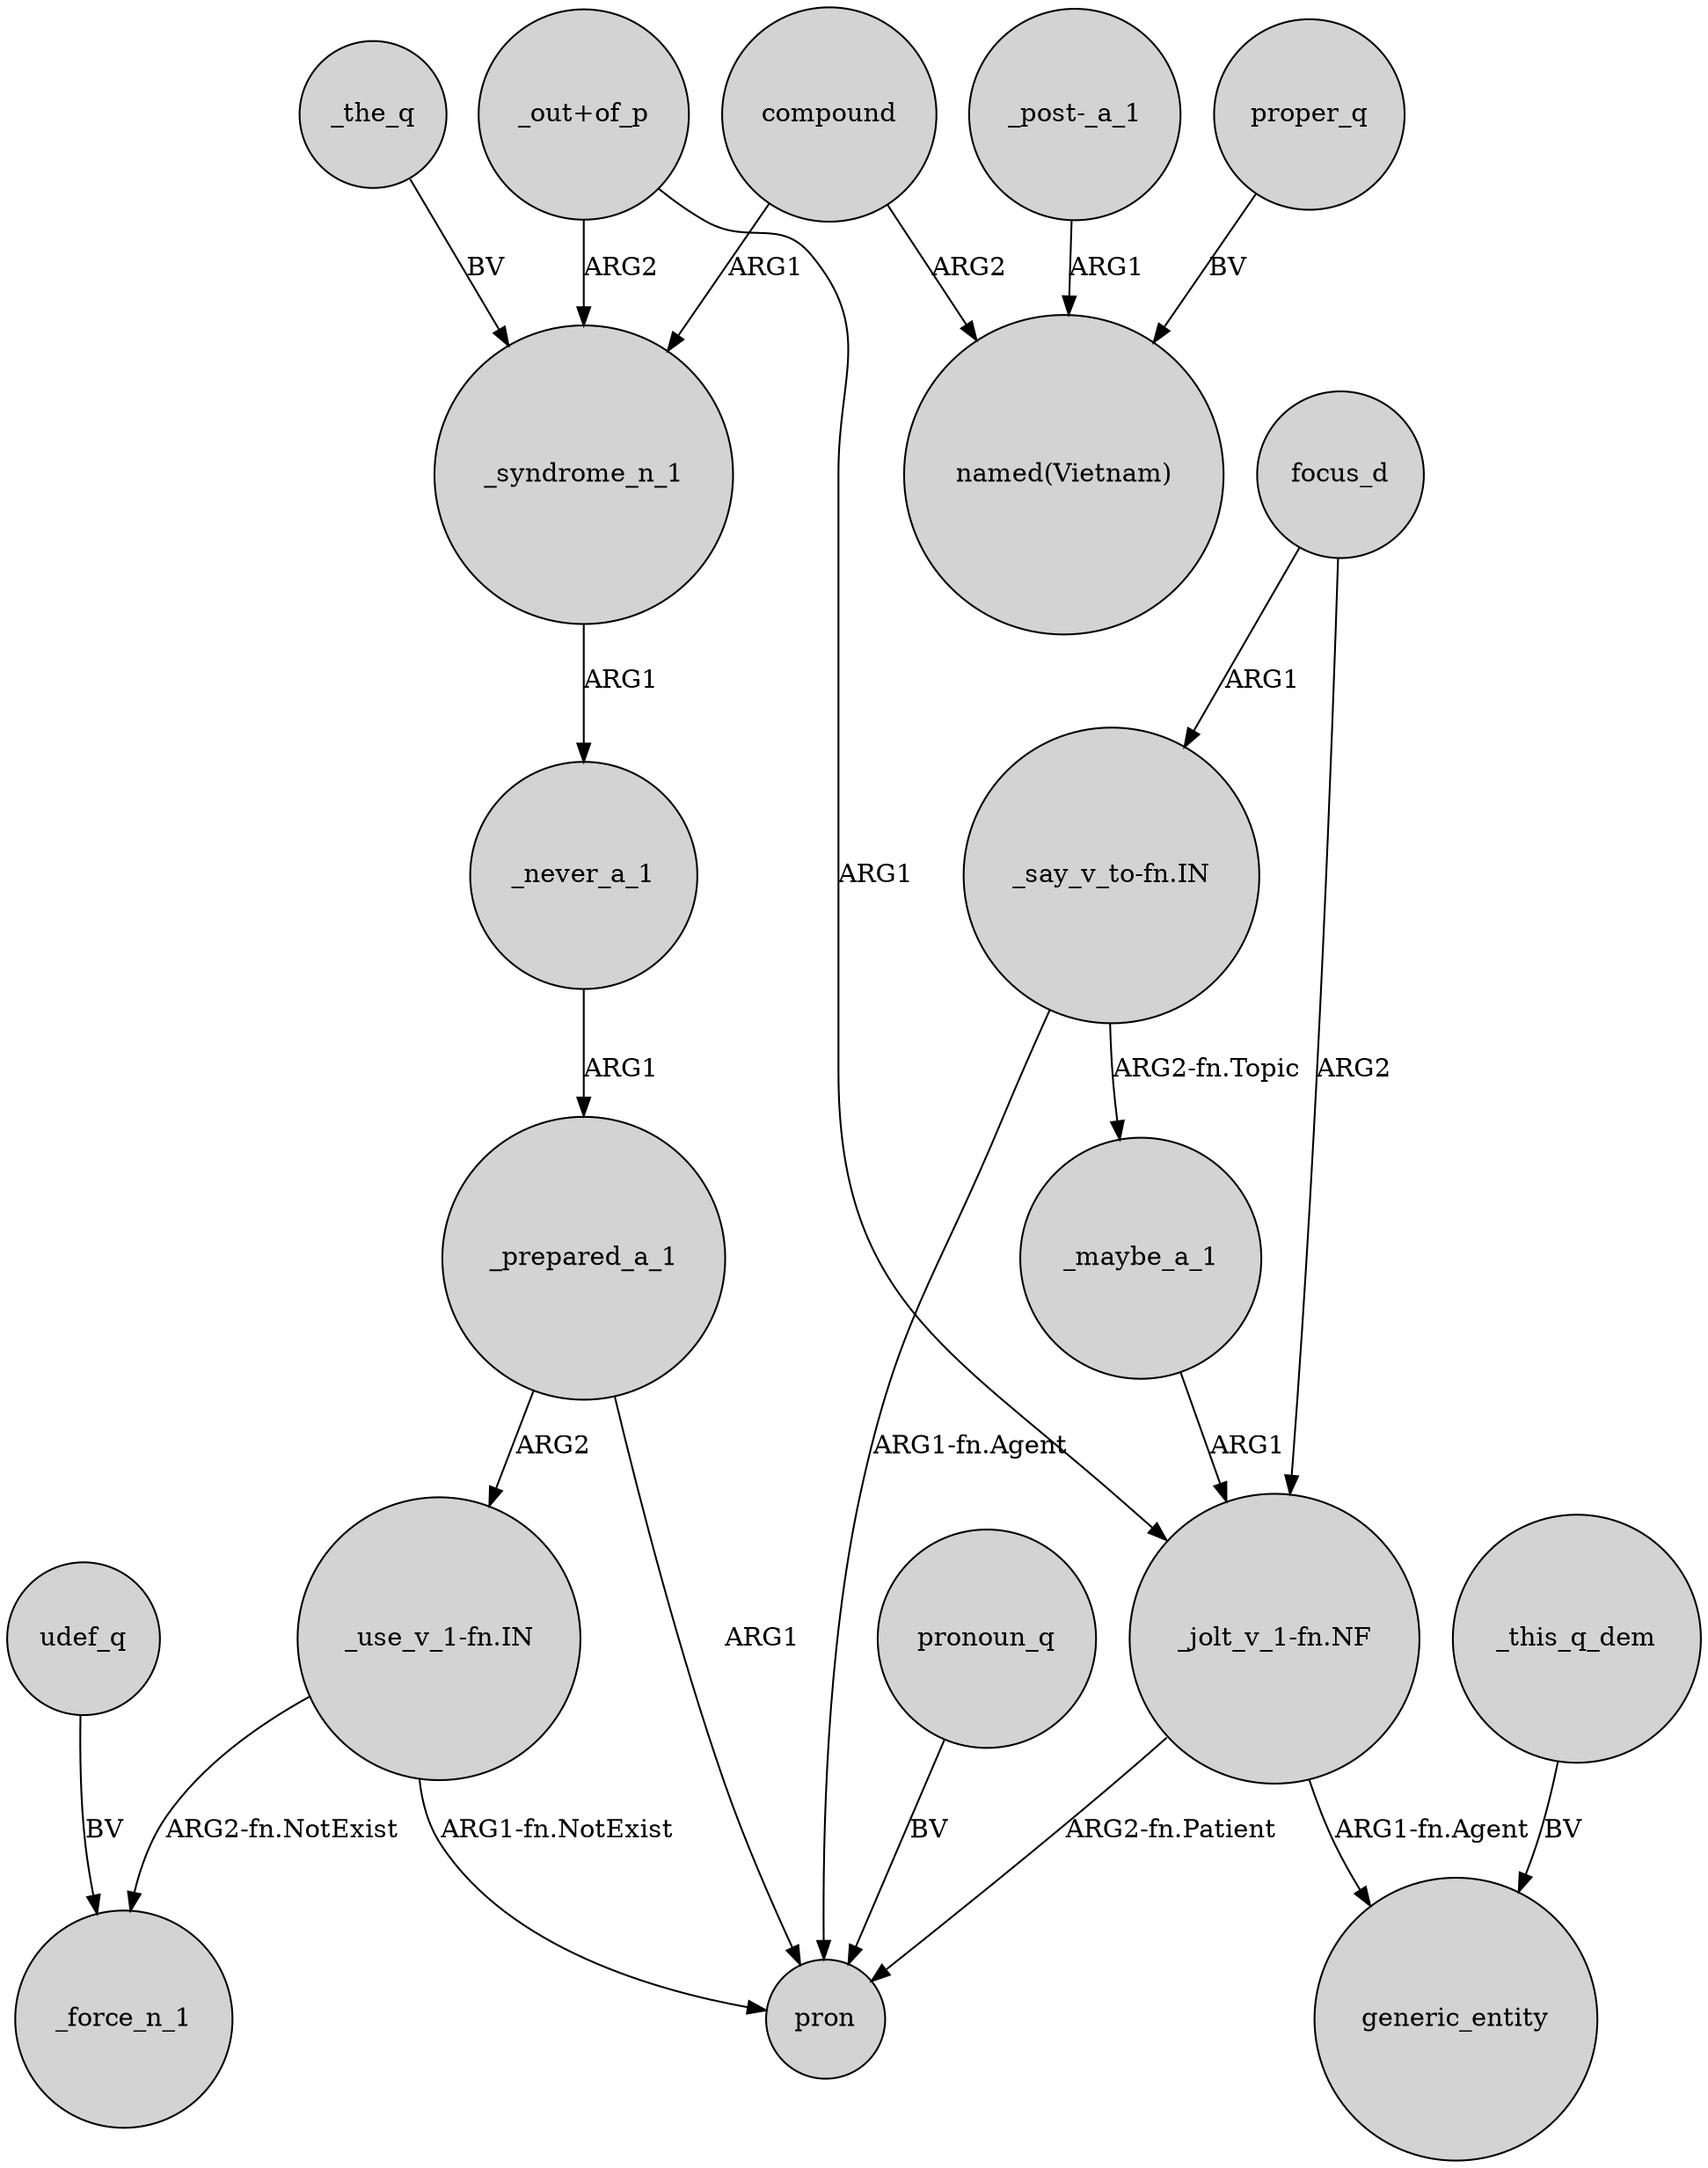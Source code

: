 digraph {
	node [shape=circle style=filled]
	"_out+of_p" -> "_jolt_v_1-fn.NF" [label=ARG1]
	"_jolt_v_1-fn.NF" -> pron [label="ARG2-fn.Patient"]
	_prepared_a_1 -> pron [label=ARG1]
	udef_q -> _force_n_1 [label=BV]
	"_out+of_p" -> _syndrome_n_1 [label=ARG2]
	"_use_v_1-fn.IN" -> pron [label="ARG1-fn.NotExist"]
	_never_a_1 -> _prepared_a_1 [label=ARG1]
	_maybe_a_1 -> "_jolt_v_1-fn.NF" [label=ARG1]
	_syndrome_n_1 -> _never_a_1 [label=ARG1]
	"_jolt_v_1-fn.NF" -> generic_entity [label="ARG1-fn.Agent"]
	pronoun_q -> pron [label=BV]
	_this_q_dem -> generic_entity [label=BV]
	compound -> _syndrome_n_1 [label=ARG1]
	proper_q -> "named(Vietnam)" [label=BV]
	"_say_v_to-fn.IN" -> pron [label="ARG1-fn.Agent"]
	"_say_v_to-fn.IN" -> _maybe_a_1 [label="ARG2-fn.Topic"]
	focus_d -> "_jolt_v_1-fn.NF" [label=ARG2]
	"_post-_a_1" -> "named(Vietnam)" [label=ARG1]
	compound -> "named(Vietnam)" [label=ARG2]
	_the_q -> _syndrome_n_1 [label=BV]
	"_use_v_1-fn.IN" -> _force_n_1 [label="ARG2-fn.NotExist"]
	focus_d -> "_say_v_to-fn.IN" [label=ARG1]
	_prepared_a_1 -> "_use_v_1-fn.IN" [label=ARG2]
}
